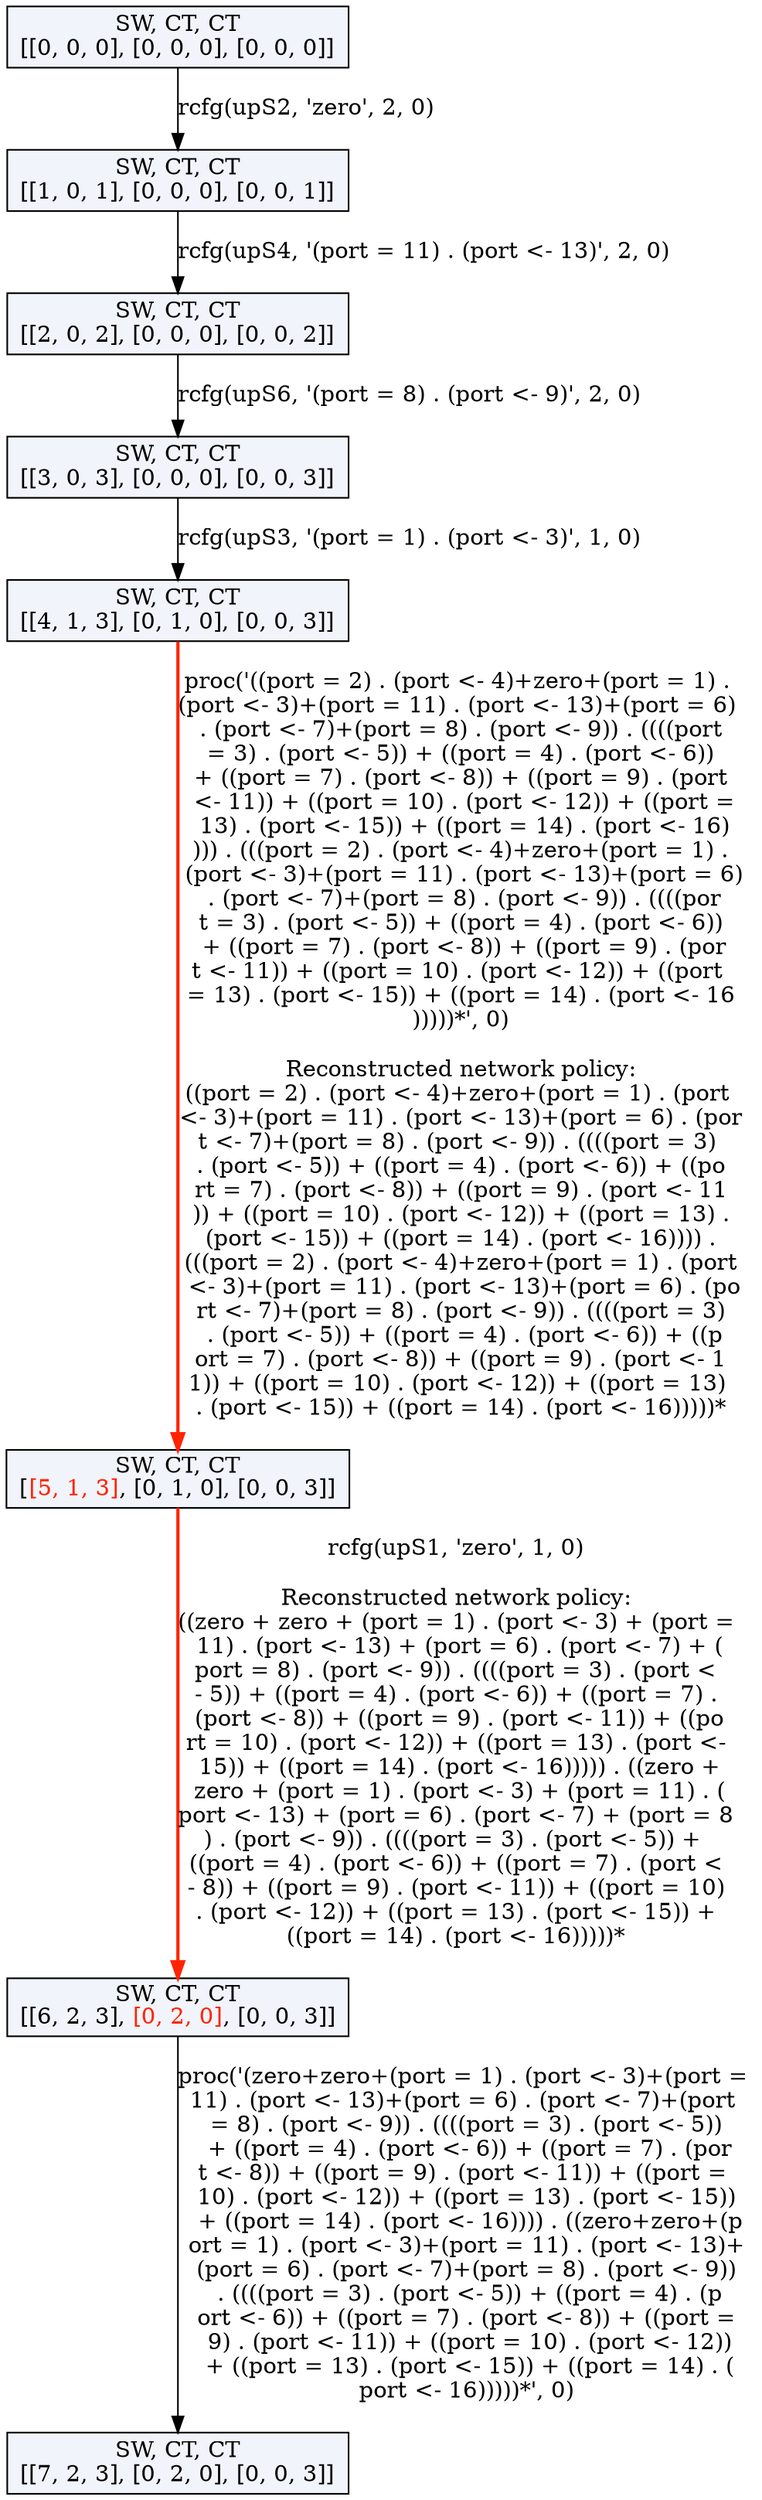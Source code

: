 digraph g {
n0 [label=<SW, CT, CT<br/>[[0, 0, 0], [0, 0, 0], [0, 0, 0]]>, shape=rectangle, style=filled, fillcolor="#F2F4FB"];
n1 [label=<SW, CT, CT<br/>[[1, 0, 1], [0, 0, 0], [0, 0, 1]]>, shape=rectangle, style=filled, fillcolor="#F2F4FB"];
n0 -> n1 [label="rcfg(upS2, 'zero', 2, 0)", color="#000000", penwidth=1.0];
n2 [label=<SW, CT, CT<br/>[[2, 0, 2], [0, 0, 0], [0, 0, 2]]>, shape=rectangle, style=filled, fillcolor="#F2F4FB"];
n1 -> n2 [label="rcfg(upS4, '(port = 11) . (port <- 13)', 2, 0)", color="#000000", penwidth=1.0];
n3 [label=<SW, CT, CT<br/>[[3, 0, 3], [0, 0, 0], [0, 0, 3]]>, shape=rectangle, style=filled, fillcolor="#F2F4FB"];
n2 -> n3 [label="rcfg(upS6, '(port = 8) . (port <- 9)', 2, 0)", color="#000000", penwidth=1.0];
n4 [label=<SW, CT, CT<br/>[[4, 1, 3], [0, 1, 0], [0, 0, 3]]>, shape=rectangle, style=filled, fillcolor="#F2F4FB"];
n3 -> n4 [label="rcfg(upS3, '(port = 1) . (port <- 3)', 1, 0)", color="#000000", penwidth=1.0];
n5 [label=<SW, CT, CT<br/>[<font color="#FF2400">[5, 1, 3]</font>, [0, 1, 0], [0, 0, 3]]>, shape=rectangle, style=filled, fillcolor="#F2F4FB"];
n4 -> n5 [label="proc('((port = 2) . (port <- 4)+zero+(port = 1) . 
(port <- 3)+(port = 11) . (port <- 13)+(port = 6) 
. (port <- 7)+(port = 8) . (port <- 9)) . ((((port
 = 3) . (port <- 5)) + ((port = 4) . (port <- 6)) 
+ ((port = 7) . (port <- 8)) + ((port = 9) . (port
 <- 11)) + ((port = 10) . (port <- 12)) + ((port =
 13) . (port <- 15)) + ((port = 14) . (port <- 16)
))) . (((port = 2) . (port <- 4)+zero+(port = 1) .
 (port <- 3)+(port = 11) . (port <- 13)+(port = 6)
 . (port <- 7)+(port = 8) . (port <- 9)) . ((((por
t = 3) . (port <- 5)) + ((port = 4) . (port <- 6))
 + ((port = 7) . (port <- 8)) + ((port = 9) . (por
t <- 11)) + ((port = 10) . (port <- 12)) + ((port 
= 13) . (port <- 15)) + ((port = 14) . (port <- 16
)))))*', 0)

Reconstructed network policy:
((port = 2) . (port <- 4)+zero+(port = 1) . (port 
<- 3)+(port = 11) . (port <- 13)+(port = 6) . (por
t <- 7)+(port = 8) . (port <- 9)) . ((((port = 3) 
. (port <- 5)) + ((port = 4) . (port <- 6)) + ((po
rt = 7) . (port <- 8)) + ((port = 9) . (port <- 11
)) + ((port = 10) . (port <- 12)) + ((port = 13) .
 (port <- 15)) + ((port = 14) . (port <- 16)))) . 
(((port = 2) . (port <- 4)+zero+(port = 1) . (port
 <- 3)+(port = 11) . (port <- 13)+(port = 6) . (po
rt <- 7)+(port = 8) . (port <- 9)) . ((((port = 3)
 . (port <- 5)) + ((port = 4) . (port <- 6)) + ((p
ort = 7) . (port <- 8)) + ((port = 9) . (port <- 1
1)) + ((port = 10) . (port <- 12)) + ((port = 13) 
. (port <- 15)) + ((port = 14) . (port <- 16)))))*", color="#FF2400", penwidth=2.0];
n6 [label=<SW, CT, CT<br/>[[6, 2, 3], <font color="#FF2400">[0, 2, 0]</font>, [0, 0, 3]]>, shape=rectangle, style=filled, fillcolor="#F2F4FB"];
n5 -> n6 [label="rcfg(upS1, 'zero', 1, 0)

Reconstructed network policy:
((zero + zero + (port = 1) . (port <- 3) + (port =
 11) . (port <- 13) + (port = 6) . (port <- 7) + (
port = 8) . (port <- 9)) . ((((port = 3) . (port <
- 5)) + ((port = 4) . (port <- 6)) + ((port = 7) .
 (port <- 8)) + ((port = 9) . (port <- 11)) + ((po
rt = 10) . (port <- 12)) + ((port = 13) . (port <-
 15)) + ((port = 14) . (port <- 16))))) . ((zero +
 zero + (port = 1) . (port <- 3) + (port = 11) . (
port <- 13) + (port = 6) . (port <- 7) + (port = 8
) . (port <- 9)) . ((((port = 3) . (port <- 5)) + 
((port = 4) . (port <- 6)) + ((port = 7) . (port <
- 8)) + ((port = 9) . (port <- 11)) + ((port = 10)
 . (port <- 12)) + ((port = 13) . (port <- 15)) + 
((port = 14) . (port <- 16)))))*", color="#FF2400", penwidth=2.0];
n7 [label=<SW, CT, CT<br/>[[7, 2, 3], [0, 2, 0], [0, 0, 3]]>, shape=rectangle, style=filled, fillcolor="#F2F4FB"];
n6 -> n7 [label="proc('(zero+zero+(port = 1) . (port <- 3)+(port = 
11) . (port <- 13)+(port = 6) . (port <- 7)+(port 
= 8) . (port <- 9)) . ((((port = 3) . (port <- 5))
 + ((port = 4) . (port <- 6)) + ((port = 7) . (por
t <- 8)) + ((port = 9) . (port <- 11)) + ((port = 
10) . (port <- 12)) + ((port = 13) . (port <- 15))
 + ((port = 14) . (port <- 16)))) . ((zero+zero+(p
ort = 1) . (port <- 3)+(port = 11) . (port <- 13)+
(port = 6) . (port <- 7)+(port = 8) . (port <- 9))
 . ((((port = 3) . (port <- 5)) + ((port = 4) . (p
ort <- 6)) + ((port = 7) . (port <- 8)) + ((port =
 9) . (port <- 11)) + ((port = 10) . (port <- 12))
 + ((port = 13) . (port <- 15)) + ((port = 14) . (
port <- 16)))))*', 0)", color="#000000", penwidth=1.0];
}